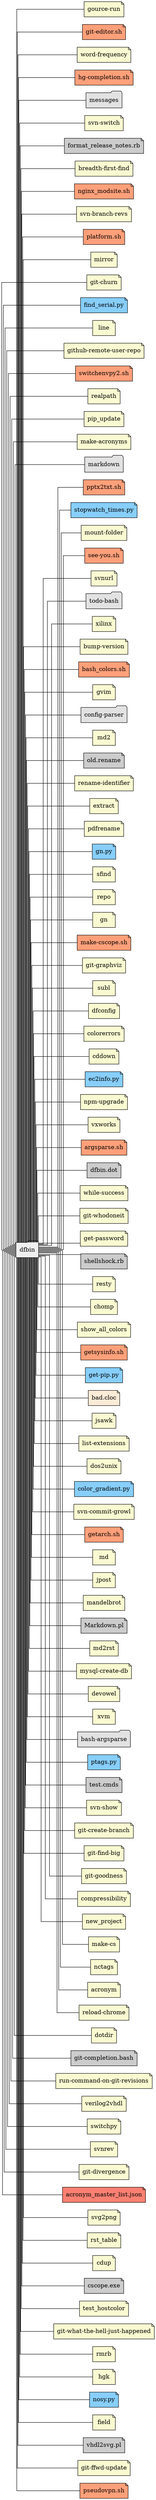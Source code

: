 graph G {
rankdir=LR;
splines=ortho;
"home_cosgroma_.dfuser_scripts_dfbin" [fillcolor="#f0f0f0", label=dfbin, shape=folder, style=filled];
"home_cosgroma_.dfuser_scripts_dfbin_gource-run" [fillcolor=lightgoldenrodyellow, label="gource-run", shape=note, style=filled];
"home_cosgroma_.dfuser_scripts_dfbin" -- "home_cosgroma_.dfuser_scripts_dfbin_gource-run";
"home_cosgroma_.dfuser_scripts_dfbin_git-editor.sh" [fillcolor=lightsalmon, label="git-editor.sh", shape=note, style=filled];
"home_cosgroma_.dfuser_scripts_dfbin" -- "home_cosgroma_.dfuser_scripts_dfbin_git-editor.sh";
"home_cosgroma_.dfuser_scripts_dfbin_word-frequency" [fillcolor=lightgoldenrodyellow, label="word-frequency", shape=note, style=filled];
"home_cosgroma_.dfuser_scripts_dfbin" -- "home_cosgroma_.dfuser_scripts_dfbin_word-frequency";
"home_cosgroma_.dfuser_scripts_dfbin_hg-completion.sh" [fillcolor=lightsalmon, label="hg-completion.sh", shape=note, style=filled];
"home_cosgroma_.dfuser_scripts_dfbin" -- "home_cosgroma_.dfuser_scripts_dfbin_hg-completion.sh";
"home_cosgroma_.dfuser_scripts_dfbin_messages" [fillcolor="#e2e2e2", label=messages, shape=folder, style=filled];
"home_cosgroma_.dfuser_scripts_dfbin" -- "home_cosgroma_.dfuser_scripts_dfbin_messages";
"home_cosgroma_.dfuser_scripts_dfbin_svn-switch" [fillcolor=lightgoldenrodyellow, label="svn-switch", shape=note, style=filled];
"home_cosgroma_.dfuser_scripts_dfbin" -- "home_cosgroma_.dfuser_scripts_dfbin_svn-switch";
"home_cosgroma_.dfuser_scripts_dfbin_format_release_notes.rb" [fillcolor="#cccccc", label="format_release_notes.rb", shape=note, style=filled];
"home_cosgroma_.dfuser_scripts_dfbin" -- "home_cosgroma_.dfuser_scripts_dfbin_format_release_notes.rb";
"home_cosgroma_.dfuser_scripts_dfbin_breadth-first-find" [fillcolor=lightgoldenrodyellow, label="breadth-first-find", shape=note, style=filled];
"home_cosgroma_.dfuser_scripts_dfbin" -- "home_cosgroma_.dfuser_scripts_dfbin_breadth-first-find";
"home_cosgroma_.dfuser_scripts_dfbin_nginx_modsite.sh" [fillcolor=lightsalmon, label="nginx_modsite.sh", shape=note, style=filled];
"home_cosgroma_.dfuser_scripts_dfbin" -- "home_cosgroma_.dfuser_scripts_dfbin_nginx_modsite.sh";
"home_cosgroma_.dfuser_scripts_dfbin_svn-branch-revs" [fillcolor=lightgoldenrodyellow, label="svn-branch-revs", shape=note, style=filled];
"home_cosgroma_.dfuser_scripts_dfbin" -- "home_cosgroma_.dfuser_scripts_dfbin_svn-branch-revs";
"home_cosgroma_.dfuser_scripts_dfbin_platform.sh" [fillcolor=lightsalmon, label="platform.sh", shape=note, style=filled];
"home_cosgroma_.dfuser_scripts_dfbin" -- "home_cosgroma_.dfuser_scripts_dfbin_platform.sh";
"home_cosgroma_.dfuser_scripts_dfbin_mirror" [fillcolor=lightgoldenrodyellow, label=mirror, shape=note, style=filled];
"home_cosgroma_.dfuser_scripts_dfbin" -- "home_cosgroma_.dfuser_scripts_dfbin_mirror";
"home_cosgroma_.dfuser_scripts_dfbin_git-churn" [fillcolor=lightgoldenrodyellow, label="git-churn", shape=note, style=filled];
"home_cosgroma_.dfuser_scripts_dfbin" -- "home_cosgroma_.dfuser_scripts_dfbin_git-churn";
"home_cosgroma_.dfuser_scripts_dfbin_find_serial.py" [fillcolor=lightskyblue, label="find_serial.py", shape=note, style=filled];
"home_cosgroma_.dfuser_scripts_dfbin" -- "home_cosgroma_.dfuser_scripts_dfbin_find_serial.py";
"home_cosgroma_.dfuser_scripts_dfbin_line" [fillcolor=lightgoldenrodyellow, label=line, shape=note, style=filled];
"home_cosgroma_.dfuser_scripts_dfbin" -- "home_cosgroma_.dfuser_scripts_dfbin_line";
"home_cosgroma_.dfuser_scripts_dfbin_github-remote-user-repo" [fillcolor=lightgoldenrodyellow, label="github-remote-user-repo", shape=note, style=filled];
"home_cosgroma_.dfuser_scripts_dfbin" -- "home_cosgroma_.dfuser_scripts_dfbin_github-remote-user-repo";
"home_cosgroma_.dfuser_scripts_dfbin_switchenvpy2.sh" [fillcolor=lightsalmon, label="switchenvpy2.sh", shape=note, style=filled];
"home_cosgroma_.dfuser_scripts_dfbin" -- "home_cosgroma_.dfuser_scripts_dfbin_switchenvpy2.sh";
"home_cosgroma_.dfuser_scripts_dfbin_realpath" [fillcolor=lightgoldenrodyellow, label=realpath, shape=note, style=filled];
"home_cosgroma_.dfuser_scripts_dfbin" -- "home_cosgroma_.dfuser_scripts_dfbin_realpath";
"home_cosgroma_.dfuser_scripts_dfbin_pip_update" [fillcolor=lightgoldenrodyellow, label=pip_update, shape=note, style=filled];
"home_cosgroma_.dfuser_scripts_dfbin" -- "home_cosgroma_.dfuser_scripts_dfbin_pip_update";
"home_cosgroma_.dfuser_scripts_dfbin_make-acronyms" [fillcolor=lightgoldenrodyellow, label="make-acronyms", shape=note, style=filled];
"home_cosgroma_.dfuser_scripts_dfbin" -- "home_cosgroma_.dfuser_scripts_dfbin_make-acronyms";
"home_cosgroma_.dfuser_scripts_dfbin_markdown" [fillcolor="#e2e2e2", label=markdown, shape=folder, style=filled];
"home_cosgroma_.dfuser_scripts_dfbin" -- "home_cosgroma_.dfuser_scripts_dfbin_markdown";
"home_cosgroma_.dfuser_scripts_dfbin_pptx2txt.sh" [fillcolor=lightsalmon, label="pptx2txt.sh", shape=note, style=filled];
"home_cosgroma_.dfuser_scripts_dfbin" -- "home_cosgroma_.dfuser_scripts_dfbin_pptx2txt.sh";
"home_cosgroma_.dfuser_scripts_dfbin_stopwatch_times.py" [fillcolor=lightskyblue, label="stopwatch_times.py", shape=note, style=filled];
"home_cosgroma_.dfuser_scripts_dfbin" -- "home_cosgroma_.dfuser_scripts_dfbin_stopwatch_times.py";
"home_cosgroma_.dfuser_scripts_dfbin_mount-folder" [fillcolor=lightgoldenrodyellow, label="mount-folder", shape=note, style=filled];
"home_cosgroma_.dfuser_scripts_dfbin" -- "home_cosgroma_.dfuser_scripts_dfbin_mount-folder";
"home_cosgroma_.dfuser_scripts_dfbin_see-you.sh" [fillcolor=lightsalmon, label="see-you.sh", shape=note, style=filled];
"home_cosgroma_.dfuser_scripts_dfbin" -- "home_cosgroma_.dfuser_scripts_dfbin_see-you.sh";
"home_cosgroma_.dfuser_scripts_dfbin_svnurl" [fillcolor=lightgoldenrodyellow, label=svnurl, shape=note, style=filled];
"home_cosgroma_.dfuser_scripts_dfbin" -- "home_cosgroma_.dfuser_scripts_dfbin_svnurl";
"home_cosgroma_.dfuser_scripts_dfbin_todo-bash" [fillcolor="#e2e2e2", label="todo-bash", shape=folder, style=filled];
"home_cosgroma_.dfuser_scripts_dfbin" -- "home_cosgroma_.dfuser_scripts_dfbin_todo-bash";
"home_cosgroma_.dfuser_scripts_dfbin_xilinx" [fillcolor=lightgoldenrodyellow, label=xilinx, shape=note, style=filled];
"home_cosgroma_.dfuser_scripts_dfbin" -- "home_cosgroma_.dfuser_scripts_dfbin_xilinx";
"home_cosgroma_.dfuser_scripts_dfbin_bump-version" [fillcolor=lightgoldenrodyellow, label="bump-version", shape=note, style=filled];
"home_cosgroma_.dfuser_scripts_dfbin" -- "home_cosgroma_.dfuser_scripts_dfbin_bump-version";
"home_cosgroma_.dfuser_scripts_dfbin_bash_colors.sh" [fillcolor=lightsalmon, label="bash_colors.sh", shape=note, style=filled];
"home_cosgroma_.dfuser_scripts_dfbin" -- "home_cosgroma_.dfuser_scripts_dfbin_bash_colors.sh";
"home_cosgroma_.dfuser_scripts_dfbin_gvim" [fillcolor=lightgoldenrodyellow, label=gvim, shape=note, style=filled];
"home_cosgroma_.dfuser_scripts_dfbin" -- "home_cosgroma_.dfuser_scripts_dfbin_gvim";
"home_cosgroma_.dfuser_scripts_dfbin_config-parser" [fillcolor="#e2e2e2", label="config-parser", shape=folder, style=filled];
"home_cosgroma_.dfuser_scripts_dfbin" -- "home_cosgroma_.dfuser_scripts_dfbin_config-parser";
"home_cosgroma_.dfuser_scripts_dfbin_md2" [fillcolor=lightgoldenrodyellow, label=md2, shape=note, style=filled];
"home_cosgroma_.dfuser_scripts_dfbin" -- "home_cosgroma_.dfuser_scripts_dfbin_md2";
"home_cosgroma_.dfuser_scripts_dfbin_old.rename" [fillcolor="#cccccc", label="old.rename", shape=note, style=filled];
"home_cosgroma_.dfuser_scripts_dfbin" -- "home_cosgroma_.dfuser_scripts_dfbin_old.rename";
"home_cosgroma_.dfuser_scripts_dfbin_rename-identifier" [fillcolor=lightgoldenrodyellow, label="rename-identifier", shape=note, style=filled];
"home_cosgroma_.dfuser_scripts_dfbin" -- "home_cosgroma_.dfuser_scripts_dfbin_rename-identifier";
"home_cosgroma_.dfuser_scripts_dfbin_extract" [fillcolor=lightgoldenrodyellow, label=extract, shape=note, style=filled];
"home_cosgroma_.dfuser_scripts_dfbin" -- "home_cosgroma_.dfuser_scripts_dfbin_extract";
"home_cosgroma_.dfuser_scripts_dfbin_pdfrename" [fillcolor=lightgoldenrodyellow, label=pdfrename, shape=note, style=filled];
"home_cosgroma_.dfuser_scripts_dfbin" -- "home_cosgroma_.dfuser_scripts_dfbin_pdfrename";
"home_cosgroma_.dfuser_scripts_dfbin_gn.py" [fillcolor=lightskyblue, label="gn.py", shape=note, style=filled];
"home_cosgroma_.dfuser_scripts_dfbin" -- "home_cosgroma_.dfuser_scripts_dfbin_gn.py";
"home_cosgroma_.dfuser_scripts_dfbin_sfind" [fillcolor=lightgoldenrodyellow, label=sfind, shape=note, style=filled];
"home_cosgroma_.dfuser_scripts_dfbin" -- "home_cosgroma_.dfuser_scripts_dfbin_sfind";
"home_cosgroma_.dfuser_scripts_dfbin_repo" [fillcolor=lightgoldenrodyellow, label=repo, shape=note, style=filled];
"home_cosgroma_.dfuser_scripts_dfbin" -- "home_cosgroma_.dfuser_scripts_dfbin_repo";
"home_cosgroma_.dfuser_scripts_dfbin_gn" [fillcolor=lightgoldenrodyellow, label=gn, shape=note, style=filled];
"home_cosgroma_.dfuser_scripts_dfbin" -- "home_cosgroma_.dfuser_scripts_dfbin_gn";
"home_cosgroma_.dfuser_scripts_dfbin_make-cscope.sh" [fillcolor=lightsalmon, label="make-cscope.sh", shape=note, style=filled];
"home_cosgroma_.dfuser_scripts_dfbin" -- "home_cosgroma_.dfuser_scripts_dfbin_make-cscope.sh";
"home_cosgroma_.dfuser_scripts_dfbin_git-graphviz" [fillcolor=lightgoldenrodyellow, label="git-graphviz", shape=note, style=filled];
"home_cosgroma_.dfuser_scripts_dfbin" -- "home_cosgroma_.dfuser_scripts_dfbin_git-graphviz";
"home_cosgroma_.dfuser_scripts_dfbin_subl" [fillcolor=lightgoldenrodyellow, label=subl, shape=note, style=filled];
"home_cosgroma_.dfuser_scripts_dfbin" -- "home_cosgroma_.dfuser_scripts_dfbin_subl";
"home_cosgroma_.dfuser_scripts_dfbin_dfconfig" [fillcolor=lightgoldenrodyellow, label=dfconfig, shape=note, style=filled];
"home_cosgroma_.dfuser_scripts_dfbin" -- "home_cosgroma_.dfuser_scripts_dfbin_dfconfig";
"home_cosgroma_.dfuser_scripts_dfbin_colorerrors" [fillcolor=lightgoldenrodyellow, label=colorerrors, shape=note, style=filled];
"home_cosgroma_.dfuser_scripts_dfbin" -- "home_cosgroma_.dfuser_scripts_dfbin_colorerrors";
"home_cosgroma_.dfuser_scripts_dfbin_cddown" [fillcolor=lightgoldenrodyellow, label=cddown, shape=note, style=filled];
"home_cosgroma_.dfuser_scripts_dfbin" -- "home_cosgroma_.dfuser_scripts_dfbin_cddown";
"home_cosgroma_.dfuser_scripts_dfbin_ec2info.py" [fillcolor=lightskyblue, label="ec2info.py", shape=note, style=filled];
"home_cosgroma_.dfuser_scripts_dfbin" -- "home_cosgroma_.dfuser_scripts_dfbin_ec2info.py";
"home_cosgroma_.dfuser_scripts_dfbin_npm-upgrade" [fillcolor=lightgoldenrodyellow, label="npm-upgrade", shape=note, style=filled];
"home_cosgroma_.dfuser_scripts_dfbin" -- "home_cosgroma_.dfuser_scripts_dfbin_npm-upgrade";
"home_cosgroma_.dfuser_scripts_dfbin_vxworks" [fillcolor=lightgoldenrodyellow, label=vxworks, shape=note, style=filled];
"home_cosgroma_.dfuser_scripts_dfbin" -- "home_cosgroma_.dfuser_scripts_dfbin_vxworks";
"home_cosgroma_.dfuser_scripts_dfbin_argsparse.sh" [fillcolor=lightsalmon, label="argsparse.sh", shape=note, style=filled];
"home_cosgroma_.dfuser_scripts_dfbin" -- "home_cosgroma_.dfuser_scripts_dfbin_argsparse.sh";
"home_cosgroma_.dfuser_scripts_dfbin_dfbin.dot" [fillcolor="#cccccc", label="dfbin.dot", shape=note, style=filled];
"home_cosgroma_.dfuser_scripts_dfbin" -- "home_cosgroma_.dfuser_scripts_dfbin_dfbin.dot";
"home_cosgroma_.dfuser_scripts_dfbin_while-success" [fillcolor=lightgoldenrodyellow, label="while-success", shape=note, style=filled];
"home_cosgroma_.dfuser_scripts_dfbin" -- "home_cosgroma_.dfuser_scripts_dfbin_while-success";
"home_cosgroma_.dfuser_scripts_dfbin_git-whodoneit" [fillcolor=lightgoldenrodyellow, label="git-whodoneit", shape=note, style=filled];
"home_cosgroma_.dfuser_scripts_dfbin" -- "home_cosgroma_.dfuser_scripts_dfbin_git-whodoneit";
"home_cosgroma_.dfuser_scripts_dfbin_get-password" [fillcolor=lightgoldenrodyellow, label="get-password", shape=note, style=filled];
"home_cosgroma_.dfuser_scripts_dfbin" -- "home_cosgroma_.dfuser_scripts_dfbin_get-password";
"home_cosgroma_.dfuser_scripts_dfbin_shellshock.rb" [fillcolor="#cccccc", label="shellshock.rb", shape=note, style=filled];
"home_cosgroma_.dfuser_scripts_dfbin" -- "home_cosgroma_.dfuser_scripts_dfbin_shellshock.rb";
"home_cosgroma_.dfuser_scripts_dfbin_resty" [fillcolor=lightgoldenrodyellow, label=resty, shape=note, style=filled];
"home_cosgroma_.dfuser_scripts_dfbin" -- "home_cosgroma_.dfuser_scripts_dfbin_resty";
"home_cosgroma_.dfuser_scripts_dfbin_chomp" [fillcolor=lightgoldenrodyellow, label=chomp, shape=note, style=filled];
"home_cosgroma_.dfuser_scripts_dfbin" -- "home_cosgroma_.dfuser_scripts_dfbin_chomp";
"home_cosgroma_.dfuser_scripts_dfbin_show_all_colors" [fillcolor=lightgoldenrodyellow, label=show_all_colors, shape=note, style=filled];
"home_cosgroma_.dfuser_scripts_dfbin" -- "home_cosgroma_.dfuser_scripts_dfbin_show_all_colors";
"home_cosgroma_.dfuser_scripts_dfbin_getsysinfo.sh" [fillcolor=lightsalmon, label="getsysinfo.sh", shape=note, style=filled];
"home_cosgroma_.dfuser_scripts_dfbin" -- "home_cosgroma_.dfuser_scripts_dfbin_getsysinfo.sh";
"home_cosgroma_.dfuser_scripts_dfbin_get-pip.py" [fillcolor=lightskyblue, label="get-pip.py", shape=note, style=filled];
"home_cosgroma_.dfuser_scripts_dfbin" -- "home_cosgroma_.dfuser_scripts_dfbin_get-pip.py";
"home_cosgroma_.dfuser_scripts_dfbin_bad.cloc" [fillcolor=antiquewhite, label="bad.cloc", shape=note, style=filled];
"home_cosgroma_.dfuser_scripts_dfbin" -- "home_cosgroma_.dfuser_scripts_dfbin_bad.cloc";
"home_cosgroma_.dfuser_scripts_dfbin_jsawk" [fillcolor=lightgoldenrodyellow, label=jsawk, shape=note, style=filled];
"home_cosgroma_.dfuser_scripts_dfbin" -- "home_cosgroma_.dfuser_scripts_dfbin_jsawk";
"home_cosgroma_.dfuser_scripts_dfbin_list-extensions" [fillcolor=lightgoldenrodyellow, label="list-extensions", shape=note, style=filled];
"home_cosgroma_.dfuser_scripts_dfbin" -- "home_cosgroma_.dfuser_scripts_dfbin_list-extensions";
"home_cosgroma_.dfuser_scripts_dfbin_dos2unix" [fillcolor=lightgoldenrodyellow, label=dos2unix, shape=note, style=filled];
"home_cosgroma_.dfuser_scripts_dfbin" -- "home_cosgroma_.dfuser_scripts_dfbin_dos2unix";
"home_cosgroma_.dfuser_scripts_dfbin_color_gradient.py" [fillcolor=lightskyblue, label="color_gradient.py", shape=note, style=filled];
"home_cosgroma_.dfuser_scripts_dfbin" -- "home_cosgroma_.dfuser_scripts_dfbin_color_gradient.py";
"home_cosgroma_.dfuser_scripts_dfbin_svn-commit-growl" [fillcolor=lightgoldenrodyellow, label="svn-commit-growl", shape=note, style=filled];
"home_cosgroma_.dfuser_scripts_dfbin" -- "home_cosgroma_.dfuser_scripts_dfbin_svn-commit-growl";
"home_cosgroma_.dfuser_scripts_dfbin_getarch.sh" [fillcolor=lightsalmon, label="getarch.sh", shape=note, style=filled];
"home_cosgroma_.dfuser_scripts_dfbin" -- "home_cosgroma_.dfuser_scripts_dfbin_getarch.sh";
"home_cosgroma_.dfuser_scripts_dfbin_md" [fillcolor=lightgoldenrodyellow, label=md, shape=note, style=filled];
"home_cosgroma_.dfuser_scripts_dfbin" -- "home_cosgroma_.dfuser_scripts_dfbin_md";
"home_cosgroma_.dfuser_scripts_dfbin_jpost" [fillcolor=lightgoldenrodyellow, label=jpost, shape=note, style=filled];
"home_cosgroma_.dfuser_scripts_dfbin" -- "home_cosgroma_.dfuser_scripts_dfbin_jpost";
"home_cosgroma_.dfuser_scripts_dfbin_mandelbrot" [fillcolor=lightgoldenrodyellow, label=mandelbrot, shape=note, style=filled];
"home_cosgroma_.dfuser_scripts_dfbin" -- "home_cosgroma_.dfuser_scripts_dfbin_mandelbrot";
"home_cosgroma_.dfuser_scripts_dfbin_Markdown.pl" [fillcolor="#cccccc", label="Markdown.pl", shape=note, style=filled];
"home_cosgroma_.dfuser_scripts_dfbin" -- "home_cosgroma_.dfuser_scripts_dfbin_Markdown.pl";
"home_cosgroma_.dfuser_scripts_dfbin_md2rst" [fillcolor=lightgoldenrodyellow, label=md2rst, shape=note, style=filled];
"home_cosgroma_.dfuser_scripts_dfbin" -- "home_cosgroma_.dfuser_scripts_dfbin_md2rst";
"home_cosgroma_.dfuser_scripts_dfbin_mysql-create-db" [fillcolor=lightgoldenrodyellow, label="mysql-create-db", shape=note, style=filled];
"home_cosgroma_.dfuser_scripts_dfbin" -- "home_cosgroma_.dfuser_scripts_dfbin_mysql-create-db";
"home_cosgroma_.dfuser_scripts_dfbin_devowel" [fillcolor=lightgoldenrodyellow, label=devowel, shape=note, style=filled];
"home_cosgroma_.dfuser_scripts_dfbin" -- "home_cosgroma_.dfuser_scripts_dfbin_devowel";
"home_cosgroma_.dfuser_scripts_dfbin_xvm" [fillcolor=lightgoldenrodyellow, label=xvm, shape=note, style=filled];
"home_cosgroma_.dfuser_scripts_dfbin" -- "home_cosgroma_.dfuser_scripts_dfbin_xvm";
"home_cosgroma_.dfuser_scripts_dfbin_bash-argsparse" [fillcolor="#e2e2e2", label="bash-argsparse", shape=folder, style=filled];
"home_cosgroma_.dfuser_scripts_dfbin" -- "home_cosgroma_.dfuser_scripts_dfbin_bash-argsparse";
"home_cosgroma_.dfuser_scripts_dfbin_ptags.py" [fillcolor=lightskyblue, label="ptags.py", shape=note, style=filled];
"home_cosgroma_.dfuser_scripts_dfbin" -- "home_cosgroma_.dfuser_scripts_dfbin_ptags.py";
"home_cosgroma_.dfuser_scripts_dfbin_test.cmds" [fillcolor="#cccccc", label="test.cmds", shape=note, style=filled];
"home_cosgroma_.dfuser_scripts_dfbin" -- "home_cosgroma_.dfuser_scripts_dfbin_test.cmds";
"home_cosgroma_.dfuser_scripts_dfbin_svn-show" [fillcolor=lightgoldenrodyellow, label="svn-show", shape=note, style=filled];
"home_cosgroma_.dfuser_scripts_dfbin" -- "home_cosgroma_.dfuser_scripts_dfbin_svn-show";
"home_cosgroma_.dfuser_scripts_dfbin_git-create-branch" [fillcolor=lightgoldenrodyellow, label="git-create-branch", shape=note, style=filled];
"home_cosgroma_.dfuser_scripts_dfbin" -- "home_cosgroma_.dfuser_scripts_dfbin_git-create-branch";
"home_cosgroma_.dfuser_scripts_dfbin_git-find-big" [fillcolor=lightgoldenrodyellow, label="git-find-big", shape=note, style=filled];
"home_cosgroma_.dfuser_scripts_dfbin" -- "home_cosgroma_.dfuser_scripts_dfbin_git-find-big";
"home_cosgroma_.dfuser_scripts_dfbin_git-goodness" [fillcolor=lightgoldenrodyellow, label="git-goodness", shape=note, style=filled];
"home_cosgroma_.dfuser_scripts_dfbin" -- "home_cosgroma_.dfuser_scripts_dfbin_git-goodness";
"home_cosgroma_.dfuser_scripts_dfbin_compressibility" [fillcolor=lightgoldenrodyellow, label=compressibility, shape=note, style=filled];
"home_cosgroma_.dfuser_scripts_dfbin" -- "home_cosgroma_.dfuser_scripts_dfbin_compressibility";
"home_cosgroma_.dfuser_scripts_dfbin_new_project" [fillcolor=lightgoldenrodyellow, label=new_project, shape=note, style=filled];
"home_cosgroma_.dfuser_scripts_dfbin" -- "home_cosgroma_.dfuser_scripts_dfbin_new_project";
"home_cosgroma_.dfuser_scripts_dfbin_make-cs" [fillcolor=lightgoldenrodyellow, label="make-cs", shape=note, style=filled];
"home_cosgroma_.dfuser_scripts_dfbin" -- "home_cosgroma_.dfuser_scripts_dfbin_make-cs";
"home_cosgroma_.dfuser_scripts_dfbin_nctags" [fillcolor=lightgoldenrodyellow, label=nctags, shape=note, style=filled];
"home_cosgroma_.dfuser_scripts_dfbin" -- "home_cosgroma_.dfuser_scripts_dfbin_nctags";
"home_cosgroma_.dfuser_scripts_dfbin_acronym" [fillcolor=lightgoldenrodyellow, label=acronym, shape=note, style=filled];
"home_cosgroma_.dfuser_scripts_dfbin" -- "home_cosgroma_.dfuser_scripts_dfbin_acronym";
"home_cosgroma_.dfuser_scripts_dfbin_reload-chrome" [fillcolor=lightgoldenrodyellow, label="reload-chrome", shape=note, style=filled];
"home_cosgroma_.dfuser_scripts_dfbin" -- "home_cosgroma_.dfuser_scripts_dfbin_reload-chrome";
"home_cosgroma_.dfuser_scripts_dfbin_dotdir" [fillcolor=lightgoldenrodyellow, label=dotdir, shape=note, style=filled];
"home_cosgroma_.dfuser_scripts_dfbin" -- "home_cosgroma_.dfuser_scripts_dfbin_dotdir";
"home_cosgroma_.dfuser_scripts_dfbin_git-completion.bash" [fillcolor="#cccccc", label="git-completion.bash", shape=note, style=filled];
"home_cosgroma_.dfuser_scripts_dfbin" -- "home_cosgroma_.dfuser_scripts_dfbin_git-completion.bash";
"home_cosgroma_.dfuser_scripts_dfbin_run-command-on-git-revisions" [fillcolor=lightgoldenrodyellow, label="run-command-on-git-revisions", shape=note, style=filled];
"home_cosgroma_.dfuser_scripts_dfbin" -- "home_cosgroma_.dfuser_scripts_dfbin_run-command-on-git-revisions";
"home_cosgroma_.dfuser_scripts_dfbin_verilog2vhdl" [fillcolor=lightgoldenrodyellow, label=verilog2vhdl, shape=note, style=filled];
"home_cosgroma_.dfuser_scripts_dfbin" -- "home_cosgroma_.dfuser_scripts_dfbin_verilog2vhdl";
"home_cosgroma_.dfuser_scripts_dfbin_switchpy" [fillcolor=lightgoldenrodyellow, label=switchpy, shape=note, style=filled];
"home_cosgroma_.dfuser_scripts_dfbin" -- "home_cosgroma_.dfuser_scripts_dfbin_switchpy";
"home_cosgroma_.dfuser_scripts_dfbin_svnrev" [fillcolor=lightgoldenrodyellow, label=svnrev, shape=note, style=filled];
"home_cosgroma_.dfuser_scripts_dfbin" -- "home_cosgroma_.dfuser_scripts_dfbin_svnrev";
"home_cosgroma_.dfuser_scripts_dfbin_git-divergence" [fillcolor=lightgoldenrodyellow, label="git-divergence", shape=note, style=filled];
"home_cosgroma_.dfuser_scripts_dfbin" -- "home_cosgroma_.dfuser_scripts_dfbin_git-divergence";
"home_cosgroma_.dfuser_scripts_dfbin_acronym_master_list.json" [fillcolor="#fb8072", label="acronym_master_list.json", shape=note, style=filled];
"home_cosgroma_.dfuser_scripts_dfbin" -- "home_cosgroma_.dfuser_scripts_dfbin_acronym_master_list.json";
"home_cosgroma_.dfuser_scripts_dfbin_svg2png" [fillcolor=lightgoldenrodyellow, label=svg2png, shape=note, style=filled];
"home_cosgroma_.dfuser_scripts_dfbin" -- "home_cosgroma_.dfuser_scripts_dfbin_svg2png";
"home_cosgroma_.dfuser_scripts_dfbin_rst_table" [fillcolor=lightgoldenrodyellow, label=rst_table, shape=note, style=filled];
"home_cosgroma_.dfuser_scripts_dfbin" -- "home_cosgroma_.dfuser_scripts_dfbin_rst_table";
"home_cosgroma_.dfuser_scripts_dfbin_cdup" [fillcolor=lightgoldenrodyellow, label=cdup, shape=note, style=filled];
"home_cosgroma_.dfuser_scripts_dfbin" -- "home_cosgroma_.dfuser_scripts_dfbin_cdup";
"home_cosgroma_.dfuser_scripts_dfbin_cscope.exe" [fillcolor="#cccccc", label="cscope.exe", shape=note, style=filled];
"home_cosgroma_.dfuser_scripts_dfbin" -- "home_cosgroma_.dfuser_scripts_dfbin_cscope.exe";
"home_cosgroma_.dfuser_scripts_dfbin_test_hostcolor" [fillcolor=lightgoldenrodyellow, label=test_hostcolor, shape=note, style=filled];
"home_cosgroma_.dfuser_scripts_dfbin" -- "home_cosgroma_.dfuser_scripts_dfbin_test_hostcolor";
"home_cosgroma_.dfuser_scripts_dfbin_git-what-the-hell-just-happened" [fillcolor=lightgoldenrodyellow, label="git-what-the-hell-just-happened", shape=note, style=filled];
"home_cosgroma_.dfuser_scripts_dfbin" -- "home_cosgroma_.dfuser_scripts_dfbin_git-what-the-hell-just-happened";
"home_cosgroma_.dfuser_scripts_dfbin_rmrb" [fillcolor=lightgoldenrodyellow, label=rmrb, shape=note, style=filled];
"home_cosgroma_.dfuser_scripts_dfbin" -- "home_cosgroma_.dfuser_scripts_dfbin_rmrb";
"home_cosgroma_.dfuser_scripts_dfbin_hgk" [fillcolor=lightgoldenrodyellow, label=hgk, shape=note, style=filled];
"home_cosgroma_.dfuser_scripts_dfbin" -- "home_cosgroma_.dfuser_scripts_dfbin_hgk";
"home_cosgroma_.dfuser_scripts_dfbin_nosy.py" [fillcolor=lightskyblue, label="nosy.py", shape=note, style=filled];
"home_cosgroma_.dfuser_scripts_dfbin" -- "home_cosgroma_.dfuser_scripts_dfbin_nosy.py";
"home_cosgroma_.dfuser_scripts_dfbin_field" [fillcolor=lightgoldenrodyellow, label=field, shape=note, style=filled];
"home_cosgroma_.dfuser_scripts_dfbin" -- "home_cosgroma_.dfuser_scripts_dfbin_field";
"home_cosgroma_.dfuser_scripts_dfbin_vhdl2svg.pl" [fillcolor="#cccccc", label="vhdl2svg.pl", shape=note, style=filled];
"home_cosgroma_.dfuser_scripts_dfbin" -- "home_cosgroma_.dfuser_scripts_dfbin_vhdl2svg.pl";
"home_cosgroma_.dfuser_scripts_dfbin_git-ffwd-update" [fillcolor=lightgoldenrodyellow, label="git-ffwd-update", shape=note, style=filled];
"home_cosgroma_.dfuser_scripts_dfbin" -- "home_cosgroma_.dfuser_scripts_dfbin_git-ffwd-update";
"home_cosgroma_.dfuser_scripts_dfbin_pseudovpn.sh" [fillcolor=lightsalmon, label="pseudovpn.sh", shape=note, style=filled];
"home_cosgroma_.dfuser_scripts_dfbin" -- "home_cosgroma_.dfuser_scripts_dfbin_pseudovpn.sh";
}

